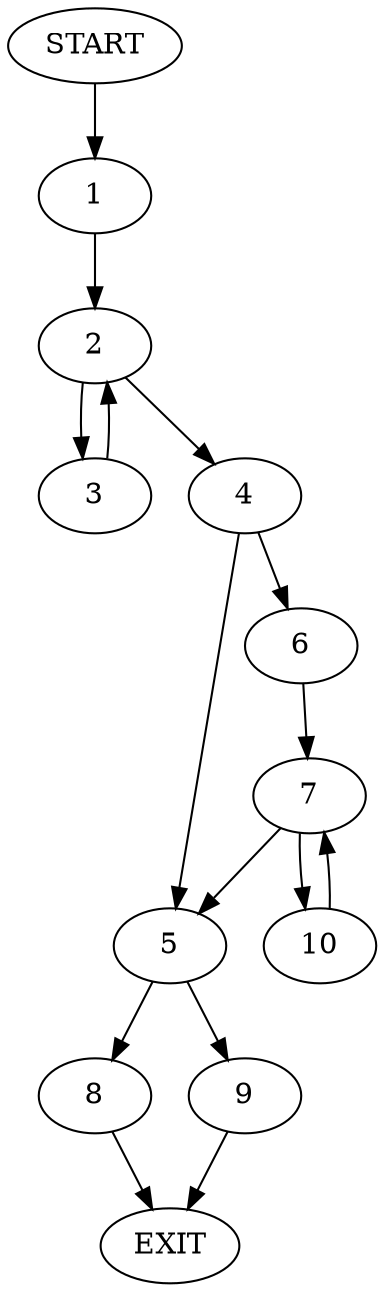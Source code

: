 digraph {
0 [label="START"]
11 [label="EXIT"]
0 -> 1
1 -> 2
2 -> 3
2 -> 4
4 -> 5
4 -> 6
3 -> 2
6 -> 7
5 -> 8
5 -> 9
7 -> 5
7 -> 10
10 -> 7
8 -> 11
9 -> 11
}
